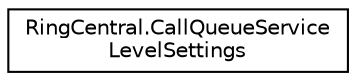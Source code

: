digraph "Graphical Class Hierarchy"
{
 // LATEX_PDF_SIZE
  edge [fontname="Helvetica",fontsize="10",labelfontname="Helvetica",labelfontsize="10"];
  node [fontname="Helvetica",fontsize="10",shape=record];
  rankdir="LR";
  Node0 [label="RingCentral.CallQueueService\lLevelSettings",height=0.2,width=0.4,color="black", fillcolor="white", style="filled",URL="$classRingCentral_1_1CallQueueServiceLevelSettings.html",tooltip="Call queue service level settings"];
}
